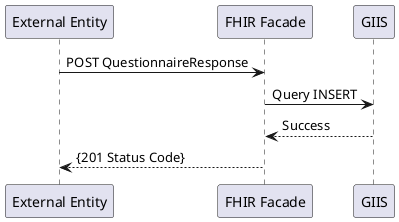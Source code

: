 @startuml register-esavi

Participant "External Entity"  as ExternalEntity
Participant "FHIR Facade"  as FHIRFacade
Participant "GIIS"  as GIIS

ExternalEntity -> FHIRFacade: POST QuestionnaireResponse
FHIRFacade -> GIIS: Query INSERT
GIIS --> FHIRFacade: Success
FHIRFacade --> ExternalEntity: {201 Status Code}

@enduml